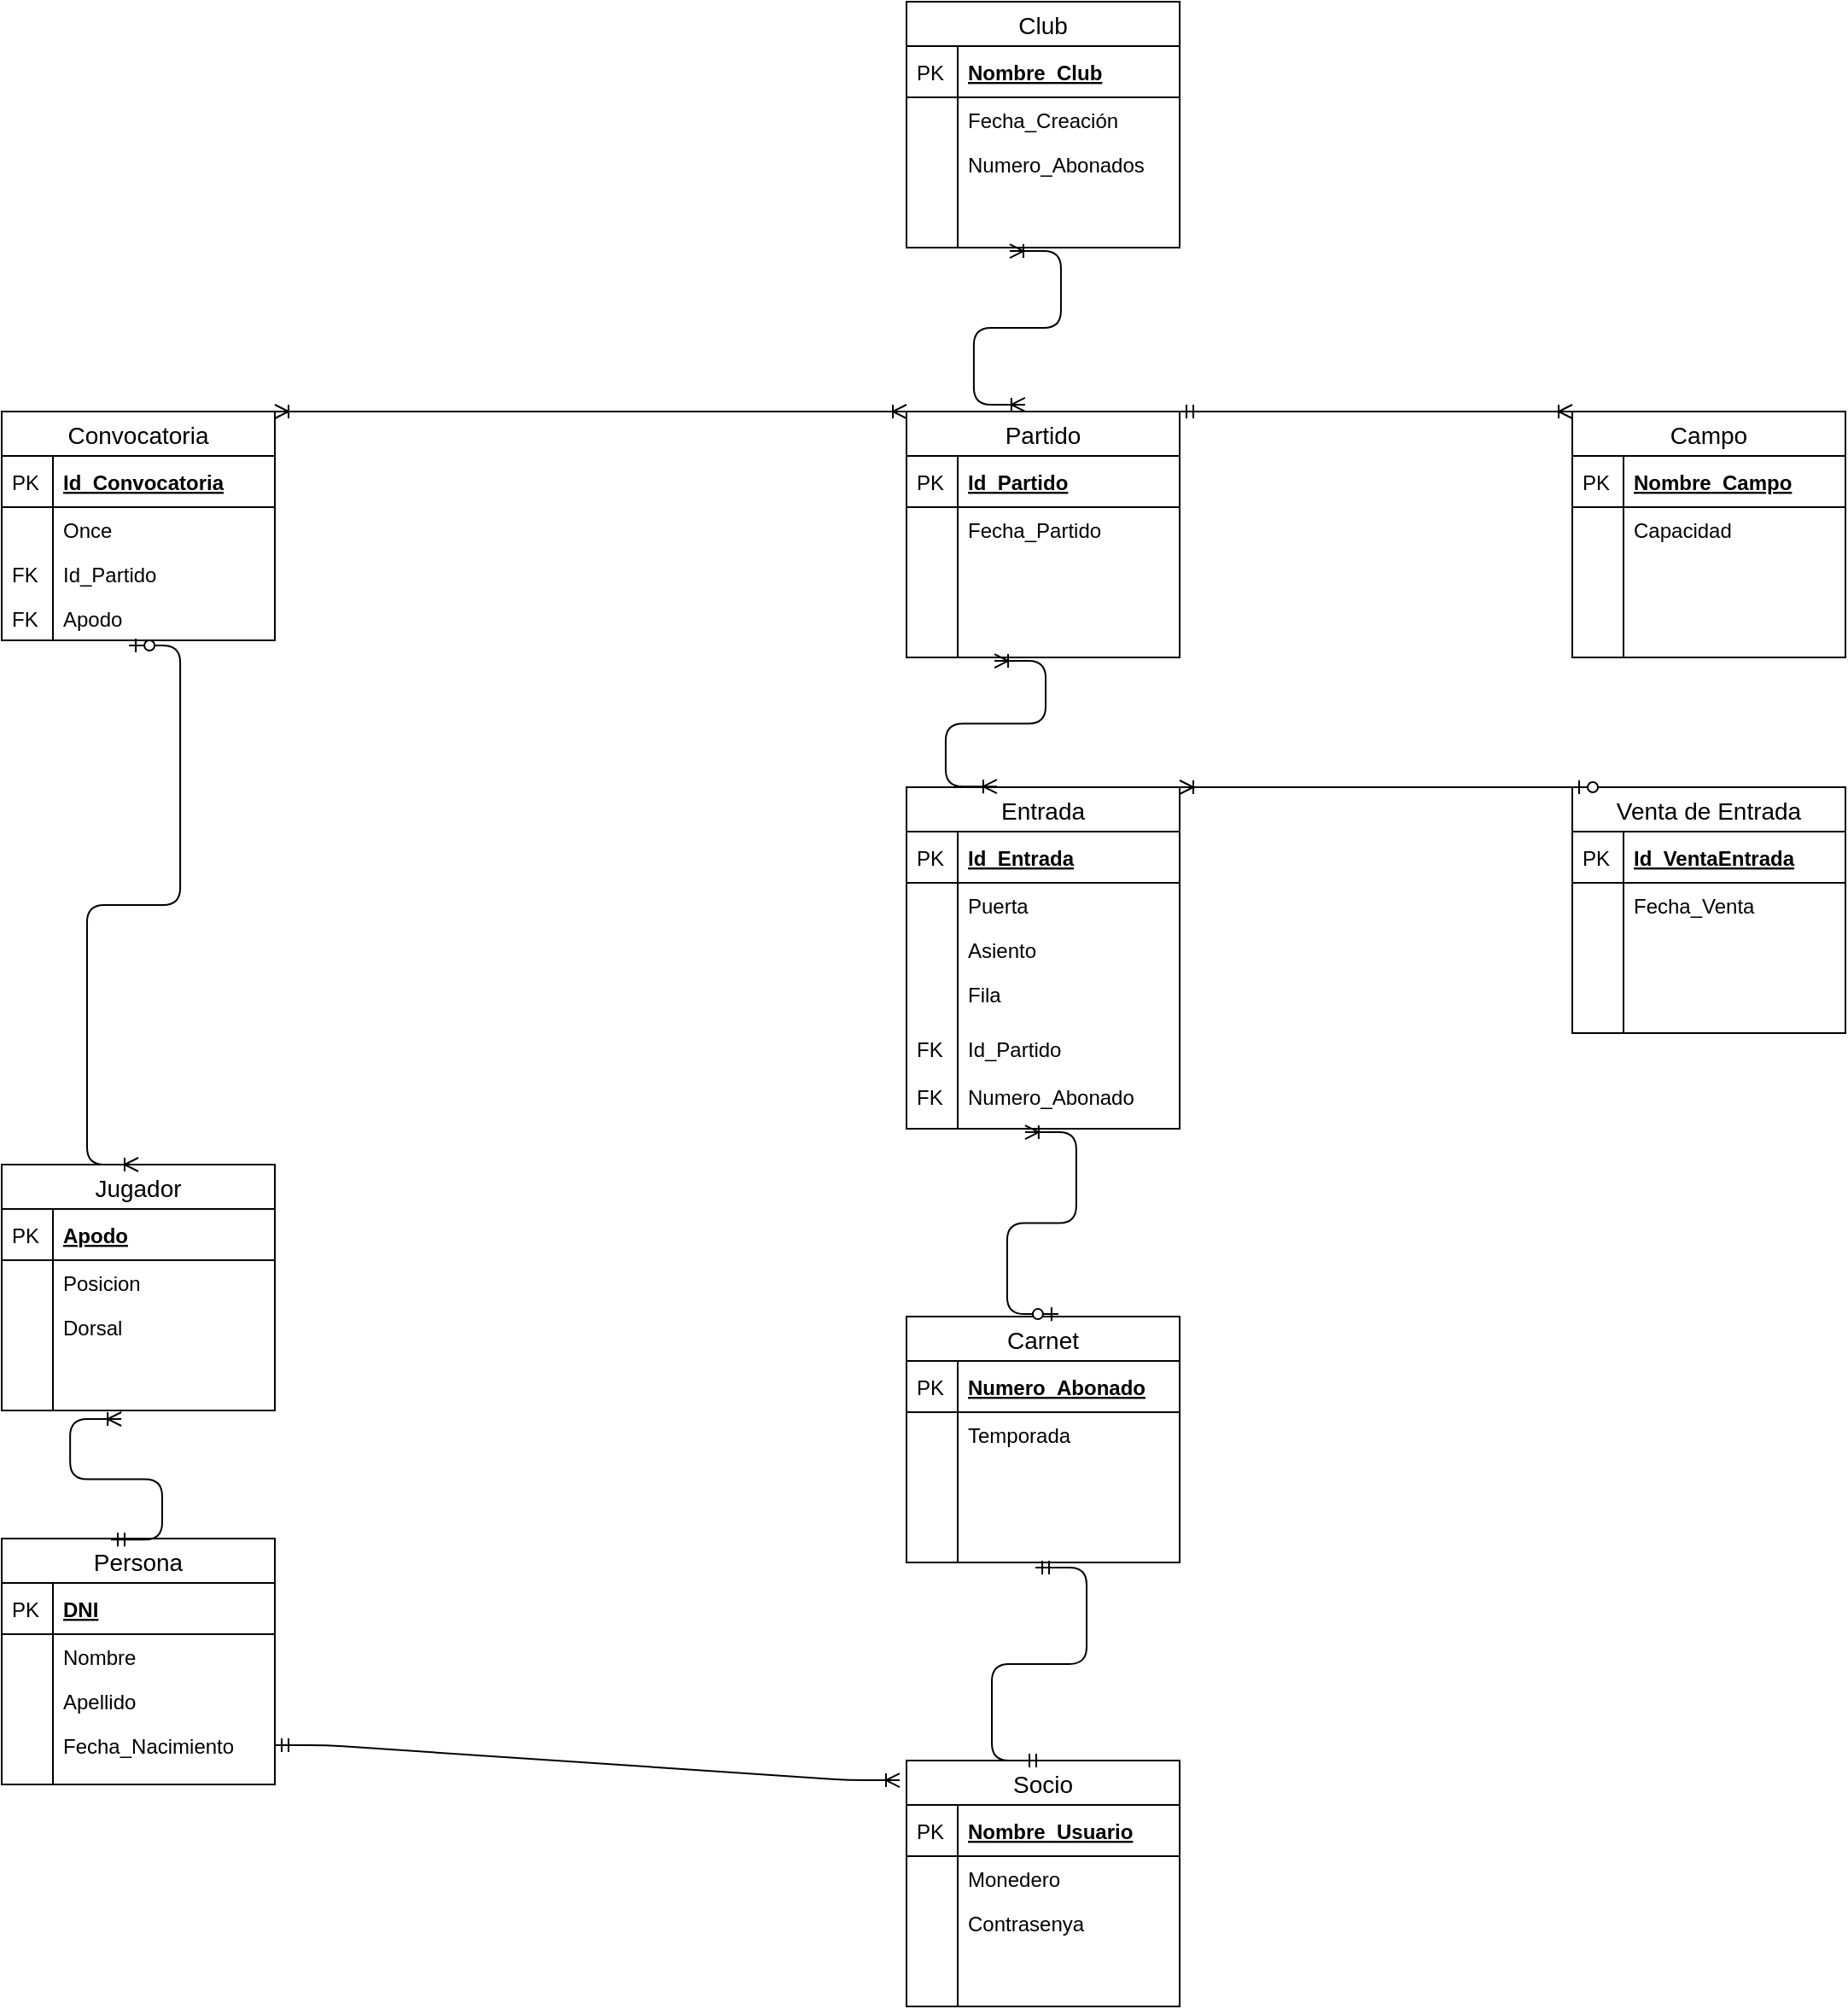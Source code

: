 <mxfile version="12.9.12" type="google"><diagram id="4siRN_fguyZwj3GtGPny" name="Page-1"><mxGraphModel dx="2379" dy="1932" grid="1" gridSize="10" guides="1" tooltips="1" connect="1" arrows="1" fold="1" page="1" pageScale="1" pageWidth="827" pageHeight="1169" math="0" shadow="0"><root><mxCell id="0"/><mxCell id="1" parent="0"/><mxCell id="SG-N68F3hNd5qJ3owUuE-67" value="Partido" style="swimlane;fontStyle=0;childLayout=stackLayout;horizontal=1;startSize=26;horizontalStack=0;resizeParent=1;resizeParentMax=0;resizeLast=0;collapsible=1;marginBottom=0;align=center;fontSize=14;" vertex="1" parent="1"><mxGeometry x="350" width="160" height="144" as="geometry"/></mxCell><mxCell id="SG-N68F3hNd5qJ3owUuE-68" value="Id_Partido" style="shape=partialRectangle;top=0;left=0;right=0;bottom=1;align=left;verticalAlign=middle;fillColor=none;spacingLeft=34;spacingRight=4;overflow=hidden;rotatable=0;points=[[0,0.5],[1,0.5]];portConstraint=eastwest;dropTarget=0;fontStyle=5;fontSize=12;" vertex="1" parent="SG-N68F3hNd5qJ3owUuE-67"><mxGeometry y="26" width="160" height="30" as="geometry"/></mxCell><mxCell id="SG-N68F3hNd5qJ3owUuE-69" value="PK" style="shape=partialRectangle;top=0;left=0;bottom=0;fillColor=none;align=left;verticalAlign=middle;spacingLeft=4;spacingRight=4;overflow=hidden;rotatable=0;points=[];portConstraint=eastwest;part=1;fontSize=12;" vertex="1" connectable="0" parent="SG-N68F3hNd5qJ3owUuE-68"><mxGeometry width="30" height="30" as="geometry"/></mxCell><mxCell id="SG-N68F3hNd5qJ3owUuE-70" value="Fecha_Partido" style="shape=partialRectangle;top=0;left=0;right=0;bottom=0;align=left;verticalAlign=top;fillColor=none;spacingLeft=34;spacingRight=4;overflow=hidden;rotatable=0;points=[[0,0.5],[1,0.5]];portConstraint=eastwest;dropTarget=0;fontSize=12;" vertex="1" parent="SG-N68F3hNd5qJ3owUuE-67"><mxGeometry y="56" width="160" height="26" as="geometry"/></mxCell><mxCell id="SG-N68F3hNd5qJ3owUuE-71" value="" style="shape=partialRectangle;top=0;left=0;bottom=0;fillColor=none;align=left;verticalAlign=top;spacingLeft=4;spacingRight=4;overflow=hidden;rotatable=0;points=[];portConstraint=eastwest;part=1;fontSize=12;" vertex="1" connectable="0" parent="SG-N68F3hNd5qJ3owUuE-70"><mxGeometry width="30" height="26" as="geometry"/></mxCell><mxCell id="SG-N68F3hNd5qJ3owUuE-72" value="" style="shape=partialRectangle;top=0;left=0;right=0;bottom=0;align=left;verticalAlign=top;fillColor=none;spacingLeft=34;spacingRight=4;overflow=hidden;rotatable=0;points=[[0,0.5],[1,0.5]];portConstraint=eastwest;dropTarget=0;fontSize=12;" vertex="1" parent="SG-N68F3hNd5qJ3owUuE-67"><mxGeometry y="82" width="160" height="26" as="geometry"/></mxCell><mxCell id="SG-N68F3hNd5qJ3owUuE-73" value="" style="shape=partialRectangle;top=0;left=0;bottom=0;fillColor=none;align=left;verticalAlign=top;spacingLeft=4;spacingRight=4;overflow=hidden;rotatable=0;points=[];portConstraint=eastwest;part=1;fontSize=12;" vertex="1" connectable="0" parent="SG-N68F3hNd5qJ3owUuE-72"><mxGeometry width="30" height="26" as="geometry"/></mxCell><mxCell id="SG-N68F3hNd5qJ3owUuE-74" value="" style="shape=partialRectangle;top=0;left=0;right=0;bottom=0;align=left;verticalAlign=top;fillColor=none;spacingLeft=34;spacingRight=4;overflow=hidden;rotatable=0;points=[[0,0.5],[1,0.5]];portConstraint=eastwest;dropTarget=0;fontSize=12;" vertex="1" parent="SG-N68F3hNd5qJ3owUuE-67"><mxGeometry y="108" width="160" height="26" as="geometry"/></mxCell><mxCell id="SG-N68F3hNd5qJ3owUuE-75" value="" style="shape=partialRectangle;top=0;left=0;bottom=0;fillColor=none;align=left;verticalAlign=top;spacingLeft=4;spacingRight=4;overflow=hidden;rotatable=0;points=[];portConstraint=eastwest;part=1;fontSize=12;" vertex="1" connectable="0" parent="SG-N68F3hNd5qJ3owUuE-74"><mxGeometry width="30" height="26" as="geometry"/></mxCell><mxCell id="SG-N68F3hNd5qJ3owUuE-76" value="" style="shape=partialRectangle;top=0;left=0;right=0;bottom=0;align=left;verticalAlign=top;fillColor=none;spacingLeft=34;spacingRight=4;overflow=hidden;rotatable=0;points=[[0,0.5],[1,0.5]];portConstraint=eastwest;dropTarget=0;fontSize=12;" vertex="1" parent="SG-N68F3hNd5qJ3owUuE-67"><mxGeometry y="134" width="160" height="10" as="geometry"/></mxCell><mxCell id="SG-N68F3hNd5qJ3owUuE-77" value="" style="shape=partialRectangle;top=0;left=0;bottom=0;fillColor=none;align=left;verticalAlign=top;spacingLeft=4;spacingRight=4;overflow=hidden;rotatable=0;points=[];portConstraint=eastwest;part=1;fontSize=12;" vertex="1" connectable="0" parent="SG-N68F3hNd5qJ3owUuE-76"><mxGeometry width="30" height="10" as="geometry"/></mxCell><mxCell id="SG-N68F3hNd5qJ3owUuE-56" value="Convocatoria" style="swimlane;fontStyle=0;childLayout=stackLayout;horizontal=1;startSize=26;horizontalStack=0;resizeParent=1;resizeParentMax=0;resizeLast=0;collapsible=1;marginBottom=0;align=center;fontSize=14;" vertex="1" parent="1"><mxGeometry x="-180" width="160" height="134" as="geometry"/></mxCell><mxCell id="SG-N68F3hNd5qJ3owUuE-57" value="Id_Convocatoria" style="shape=partialRectangle;top=0;left=0;right=0;bottom=1;align=left;verticalAlign=middle;fillColor=none;spacingLeft=34;spacingRight=4;overflow=hidden;rotatable=0;points=[[0,0.5],[1,0.5]];portConstraint=eastwest;dropTarget=0;fontStyle=5;fontSize=12;" vertex="1" parent="SG-N68F3hNd5qJ3owUuE-56"><mxGeometry y="26" width="160" height="30" as="geometry"/></mxCell><mxCell id="SG-N68F3hNd5qJ3owUuE-58" value="PK" style="shape=partialRectangle;top=0;left=0;bottom=0;fillColor=none;align=left;verticalAlign=middle;spacingLeft=4;spacingRight=4;overflow=hidden;rotatable=0;points=[];portConstraint=eastwest;part=1;fontSize=12;" vertex="1" connectable="0" parent="SG-N68F3hNd5qJ3owUuE-57"><mxGeometry width="30" height="30" as="geometry"/></mxCell><mxCell id="SG-N68F3hNd5qJ3owUuE-59" value="Once" style="shape=partialRectangle;top=0;left=0;right=0;bottom=0;align=left;verticalAlign=top;fillColor=none;spacingLeft=34;spacingRight=4;overflow=hidden;rotatable=0;points=[[0,0.5],[1,0.5]];portConstraint=eastwest;dropTarget=0;fontSize=12;" vertex="1" parent="SG-N68F3hNd5qJ3owUuE-56"><mxGeometry y="56" width="160" height="26" as="geometry"/></mxCell><mxCell id="SG-N68F3hNd5qJ3owUuE-60" value="" style="shape=partialRectangle;top=0;left=0;bottom=0;fillColor=none;align=left;verticalAlign=top;spacingLeft=4;spacingRight=4;overflow=hidden;rotatable=0;points=[];portConstraint=eastwest;part=1;fontSize=12;" vertex="1" connectable="0" parent="SG-N68F3hNd5qJ3owUuE-59"><mxGeometry width="30" height="26" as="geometry"/></mxCell><mxCell id="SG-N68F3hNd5qJ3owUuE-61" value="Id_Partido" style="shape=partialRectangle;top=0;left=0;right=0;bottom=0;align=left;verticalAlign=top;fillColor=none;spacingLeft=34;spacingRight=4;overflow=hidden;rotatable=0;points=[[0,0.5],[1,0.5]];portConstraint=eastwest;dropTarget=0;fontSize=12;" vertex="1" parent="SG-N68F3hNd5qJ3owUuE-56"><mxGeometry y="82" width="160" height="26" as="geometry"/></mxCell><mxCell id="SG-N68F3hNd5qJ3owUuE-62" value="FK" style="shape=partialRectangle;top=0;left=0;bottom=0;fillColor=none;align=left;verticalAlign=top;spacingLeft=4;spacingRight=4;overflow=hidden;rotatable=0;points=[];portConstraint=eastwest;part=1;fontSize=12;" vertex="1" connectable="0" parent="SG-N68F3hNd5qJ3owUuE-61"><mxGeometry width="30" height="26" as="geometry"/></mxCell><mxCell id="SG-N68F3hNd5qJ3owUuE-63" value="Apodo" style="shape=partialRectangle;top=0;left=0;right=0;bottom=0;align=left;verticalAlign=top;fillColor=none;spacingLeft=34;spacingRight=4;overflow=hidden;rotatable=0;points=[[0,0.5],[1,0.5]];portConstraint=eastwest;dropTarget=0;fontSize=12;" vertex="1" parent="SG-N68F3hNd5qJ3owUuE-56"><mxGeometry y="108" width="160" height="24" as="geometry"/></mxCell><mxCell id="SG-N68F3hNd5qJ3owUuE-64" value="FK" style="shape=partialRectangle;top=0;left=0;bottom=0;fillColor=none;align=left;verticalAlign=top;spacingLeft=4;spacingRight=4;overflow=hidden;rotatable=0;points=[];portConstraint=eastwest;part=1;fontSize=12;" vertex="1" connectable="0" parent="SG-N68F3hNd5qJ3owUuE-63"><mxGeometry width="30" height="24" as="geometry"/></mxCell><mxCell id="SG-N68F3hNd5qJ3owUuE-65" value="" style="shape=partialRectangle;top=0;left=0;right=0;bottom=0;align=left;verticalAlign=top;fillColor=none;spacingLeft=34;spacingRight=4;overflow=hidden;rotatable=0;points=[[0,0.5],[1,0.5]];portConstraint=eastwest;dropTarget=0;fontSize=12;" vertex="1" parent="SG-N68F3hNd5qJ3owUuE-56"><mxGeometry y="132" width="160" height="2" as="geometry"/></mxCell><mxCell id="SG-N68F3hNd5qJ3owUuE-66" value="" style="shape=partialRectangle;top=0;left=0;bottom=0;fillColor=none;align=left;verticalAlign=top;spacingLeft=4;spacingRight=4;overflow=hidden;rotatable=0;points=[];portConstraint=eastwest;part=1;fontSize=12;" vertex="1" connectable="0" parent="SG-N68F3hNd5qJ3owUuE-65"><mxGeometry width="30" height="2" as="geometry"/></mxCell><mxCell id="SG-N68F3hNd5qJ3owUuE-45" value="Jugador" style="swimlane;fontStyle=0;childLayout=stackLayout;horizontal=1;startSize=26;horizontalStack=0;resizeParent=1;resizeParentMax=0;resizeLast=0;collapsible=1;marginBottom=0;align=center;fontSize=14;" vertex="1" parent="1"><mxGeometry x="-180" y="441" width="160" height="144" as="geometry"/></mxCell><mxCell id="SG-N68F3hNd5qJ3owUuE-46" value="Apodo" style="shape=partialRectangle;top=0;left=0;right=0;bottom=1;align=left;verticalAlign=middle;fillColor=none;spacingLeft=34;spacingRight=4;overflow=hidden;rotatable=0;points=[[0,0.5],[1,0.5]];portConstraint=eastwest;dropTarget=0;fontStyle=5;fontSize=12;" vertex="1" parent="SG-N68F3hNd5qJ3owUuE-45"><mxGeometry y="26" width="160" height="30" as="geometry"/></mxCell><mxCell id="SG-N68F3hNd5qJ3owUuE-47" value="PK" style="shape=partialRectangle;top=0;left=0;bottom=0;fillColor=none;align=left;verticalAlign=middle;spacingLeft=4;spacingRight=4;overflow=hidden;rotatable=0;points=[];portConstraint=eastwest;part=1;fontSize=12;" vertex="1" connectable="0" parent="SG-N68F3hNd5qJ3owUuE-46"><mxGeometry width="30" height="30" as="geometry"/></mxCell><mxCell id="SG-N68F3hNd5qJ3owUuE-48" value="Posicion" style="shape=partialRectangle;top=0;left=0;right=0;bottom=0;align=left;verticalAlign=top;fillColor=none;spacingLeft=34;spacingRight=4;overflow=hidden;rotatable=0;points=[[0,0.5],[1,0.5]];portConstraint=eastwest;dropTarget=0;fontSize=12;" vertex="1" parent="SG-N68F3hNd5qJ3owUuE-45"><mxGeometry y="56" width="160" height="26" as="geometry"/></mxCell><mxCell id="SG-N68F3hNd5qJ3owUuE-49" value="" style="shape=partialRectangle;top=0;left=0;bottom=0;fillColor=none;align=left;verticalAlign=top;spacingLeft=4;spacingRight=4;overflow=hidden;rotatable=0;points=[];portConstraint=eastwest;part=1;fontSize=12;" vertex="1" connectable="0" parent="SG-N68F3hNd5qJ3owUuE-48"><mxGeometry width="30" height="26" as="geometry"/></mxCell><mxCell id="SG-N68F3hNd5qJ3owUuE-50" value="Dorsal" style="shape=partialRectangle;top=0;left=0;right=0;bottom=0;align=left;verticalAlign=top;fillColor=none;spacingLeft=34;spacingRight=4;overflow=hidden;rotatable=0;points=[[0,0.5],[1,0.5]];portConstraint=eastwest;dropTarget=0;fontSize=12;" vertex="1" parent="SG-N68F3hNd5qJ3owUuE-45"><mxGeometry y="82" width="160" height="26" as="geometry"/></mxCell><mxCell id="SG-N68F3hNd5qJ3owUuE-51" value="" style="shape=partialRectangle;top=0;left=0;bottom=0;fillColor=none;align=left;verticalAlign=top;spacingLeft=4;spacingRight=4;overflow=hidden;rotatable=0;points=[];portConstraint=eastwest;part=1;fontSize=12;" vertex="1" connectable="0" parent="SG-N68F3hNd5qJ3owUuE-50"><mxGeometry width="30" height="26" as="geometry"/></mxCell><mxCell id="SG-N68F3hNd5qJ3owUuE-52" value="" style="shape=partialRectangle;top=0;left=0;right=0;bottom=0;align=left;verticalAlign=top;fillColor=none;spacingLeft=34;spacingRight=4;overflow=hidden;rotatable=0;points=[[0,0.5],[1,0.5]];portConstraint=eastwest;dropTarget=0;fontSize=12;" vertex="1" parent="SG-N68F3hNd5qJ3owUuE-45"><mxGeometry y="108" width="160" height="26" as="geometry"/></mxCell><mxCell id="SG-N68F3hNd5qJ3owUuE-53" value="" style="shape=partialRectangle;top=0;left=0;bottom=0;fillColor=none;align=left;verticalAlign=top;spacingLeft=4;spacingRight=4;overflow=hidden;rotatable=0;points=[];portConstraint=eastwest;part=1;fontSize=12;" vertex="1" connectable="0" parent="SG-N68F3hNd5qJ3owUuE-52"><mxGeometry width="30" height="26" as="geometry"/></mxCell><mxCell id="SG-N68F3hNd5qJ3owUuE-54" value="" style="shape=partialRectangle;top=0;left=0;right=0;bottom=0;align=left;verticalAlign=top;fillColor=none;spacingLeft=34;spacingRight=4;overflow=hidden;rotatable=0;points=[[0,0.5],[1,0.5]];portConstraint=eastwest;dropTarget=0;fontSize=12;" vertex="1" parent="SG-N68F3hNd5qJ3owUuE-45"><mxGeometry y="134" width="160" height="10" as="geometry"/></mxCell><mxCell id="SG-N68F3hNd5qJ3owUuE-55" value="" style="shape=partialRectangle;top=0;left=0;bottom=0;fillColor=none;align=left;verticalAlign=top;spacingLeft=4;spacingRight=4;overflow=hidden;rotatable=0;points=[];portConstraint=eastwest;part=1;fontSize=12;" vertex="1" connectable="0" parent="SG-N68F3hNd5qJ3owUuE-54"><mxGeometry width="30" height="10" as="geometry"/></mxCell><mxCell id="SG-N68F3hNd5qJ3owUuE-1" value="Entrada" style="swimlane;fontStyle=0;childLayout=stackLayout;horizontal=1;startSize=26;horizontalStack=0;resizeParent=1;resizeParentMax=0;resizeLast=0;collapsible=1;marginBottom=0;align=center;fontSize=14;" vertex="1" parent="1"><mxGeometry x="350" y="220" width="160" height="200" as="geometry"/></mxCell><mxCell id="SG-N68F3hNd5qJ3owUuE-2" value="Id_Entrada" style="shape=partialRectangle;top=0;left=0;right=0;bottom=1;align=left;verticalAlign=middle;fillColor=none;spacingLeft=34;spacingRight=4;overflow=hidden;rotatable=0;points=[[0,0.5],[1,0.5]];portConstraint=eastwest;dropTarget=0;fontStyle=5;fontSize=12;" vertex="1" parent="SG-N68F3hNd5qJ3owUuE-1"><mxGeometry y="26" width="160" height="30" as="geometry"/></mxCell><mxCell id="SG-N68F3hNd5qJ3owUuE-3" value="PK" style="shape=partialRectangle;top=0;left=0;bottom=0;fillColor=none;align=left;verticalAlign=middle;spacingLeft=4;spacingRight=4;overflow=hidden;rotatable=0;points=[];portConstraint=eastwest;part=1;fontSize=12;" vertex="1" connectable="0" parent="SG-N68F3hNd5qJ3owUuE-2"><mxGeometry width="30" height="30" as="geometry"/></mxCell><mxCell id="SG-N68F3hNd5qJ3owUuE-4" value="Puerta" style="shape=partialRectangle;top=0;left=0;right=0;bottom=0;align=left;verticalAlign=top;fillColor=none;spacingLeft=34;spacingRight=4;overflow=hidden;rotatable=0;points=[[0,0.5],[1,0.5]];portConstraint=eastwest;dropTarget=0;fontSize=12;" vertex="1" parent="SG-N68F3hNd5qJ3owUuE-1"><mxGeometry y="56" width="160" height="26" as="geometry"/></mxCell><mxCell id="SG-N68F3hNd5qJ3owUuE-5" value="" style="shape=partialRectangle;top=0;left=0;bottom=0;fillColor=none;align=left;verticalAlign=top;spacingLeft=4;spacingRight=4;overflow=hidden;rotatable=0;points=[];portConstraint=eastwest;part=1;fontSize=12;" vertex="1" connectable="0" parent="SG-N68F3hNd5qJ3owUuE-4"><mxGeometry width="30" height="26" as="geometry"/></mxCell><mxCell id="SG-N68F3hNd5qJ3owUuE-6" value="Asiento" style="shape=partialRectangle;top=0;left=0;right=0;bottom=0;align=left;verticalAlign=top;fillColor=none;spacingLeft=34;spacingRight=4;overflow=hidden;rotatable=0;points=[[0,0.5],[1,0.5]];portConstraint=eastwest;dropTarget=0;fontSize=12;" vertex="1" parent="SG-N68F3hNd5qJ3owUuE-1"><mxGeometry y="82" width="160" height="26" as="geometry"/></mxCell><mxCell id="SG-N68F3hNd5qJ3owUuE-7" value="" style="shape=partialRectangle;top=0;left=0;bottom=0;fillColor=none;align=left;verticalAlign=top;spacingLeft=4;spacingRight=4;overflow=hidden;rotatable=0;points=[];portConstraint=eastwest;part=1;fontSize=12;" vertex="1" connectable="0" parent="SG-N68F3hNd5qJ3owUuE-6"><mxGeometry width="30" height="26" as="geometry"/></mxCell><mxCell id="SG-N68F3hNd5qJ3owUuE-8" value="Fila" style="shape=partialRectangle;top=0;left=0;right=0;bottom=0;align=left;verticalAlign=top;fillColor=none;spacingLeft=34;spacingRight=4;overflow=hidden;rotatable=0;points=[[0,0.5],[1,0.5]];portConstraint=eastwest;dropTarget=0;fontSize=12;" vertex="1" parent="SG-N68F3hNd5qJ3owUuE-1"><mxGeometry y="108" width="160" height="32" as="geometry"/></mxCell><mxCell id="SG-N68F3hNd5qJ3owUuE-9" value="" style="shape=partialRectangle;top=0;left=0;bottom=0;fillColor=none;align=left;verticalAlign=top;spacingLeft=4;spacingRight=4;overflow=hidden;rotatable=0;points=[];portConstraint=eastwest;part=1;fontSize=12;" vertex="1" connectable="0" parent="SG-N68F3hNd5qJ3owUuE-8"><mxGeometry width="30" height="32" as="geometry"/></mxCell><mxCell id="SG-N68F3hNd5qJ3owUuE-10" value="Id_Partido&#10;&#10;Numero_Abonado" style="shape=partialRectangle;top=0;left=0;right=0;bottom=0;align=left;verticalAlign=top;fillColor=none;spacingLeft=34;spacingRight=4;overflow=hidden;rotatable=0;points=[[0,0.5],[1,0.5]];portConstraint=eastwest;dropTarget=0;fontSize=12;" vertex="1" parent="SG-N68F3hNd5qJ3owUuE-1"><mxGeometry y="140" width="160" height="60" as="geometry"/></mxCell><mxCell id="SG-N68F3hNd5qJ3owUuE-11" value="FK&#10;&#10;FK" style="shape=partialRectangle;top=0;left=0;bottom=0;fillColor=none;align=left;verticalAlign=top;spacingLeft=4;spacingRight=4;overflow=hidden;rotatable=0;points=[];portConstraint=eastwest;part=1;fontSize=12;" vertex="1" connectable="0" parent="SG-N68F3hNd5qJ3owUuE-10"><mxGeometry width="30" height="60" as="geometry"/></mxCell><mxCell id="SG-N68F3hNd5qJ3owUuE-100" value="Club" style="swimlane;fontStyle=0;childLayout=stackLayout;horizontal=1;startSize=26;horizontalStack=0;resizeParent=1;resizeParentMax=0;resizeLast=0;collapsible=1;marginBottom=0;align=center;fontSize=14;" vertex="1" parent="1"><mxGeometry x="350" y="-240" width="160" height="144" as="geometry"/></mxCell><mxCell id="SG-N68F3hNd5qJ3owUuE-101" value="Nombre_Club" style="shape=partialRectangle;top=0;left=0;right=0;bottom=1;align=left;verticalAlign=middle;fillColor=none;spacingLeft=34;spacingRight=4;overflow=hidden;rotatable=0;points=[[0,0.5],[1,0.5]];portConstraint=eastwest;dropTarget=0;fontStyle=5;fontSize=12;" vertex="1" parent="SG-N68F3hNd5qJ3owUuE-100"><mxGeometry y="26" width="160" height="30" as="geometry"/></mxCell><mxCell id="SG-N68F3hNd5qJ3owUuE-102" value="PK" style="shape=partialRectangle;top=0;left=0;bottom=0;fillColor=none;align=left;verticalAlign=middle;spacingLeft=4;spacingRight=4;overflow=hidden;rotatable=0;points=[];portConstraint=eastwest;part=1;fontSize=12;" vertex="1" connectable="0" parent="SG-N68F3hNd5qJ3owUuE-101"><mxGeometry width="30" height="30" as="geometry"/></mxCell><mxCell id="SG-N68F3hNd5qJ3owUuE-103" value="Fecha_Creación" style="shape=partialRectangle;top=0;left=0;right=0;bottom=0;align=left;verticalAlign=top;fillColor=none;spacingLeft=34;spacingRight=4;overflow=hidden;rotatable=0;points=[[0,0.5],[1,0.5]];portConstraint=eastwest;dropTarget=0;fontSize=12;" vertex="1" parent="SG-N68F3hNd5qJ3owUuE-100"><mxGeometry y="56" width="160" height="26" as="geometry"/></mxCell><mxCell id="SG-N68F3hNd5qJ3owUuE-104" value="" style="shape=partialRectangle;top=0;left=0;bottom=0;fillColor=none;align=left;verticalAlign=top;spacingLeft=4;spacingRight=4;overflow=hidden;rotatable=0;points=[];portConstraint=eastwest;part=1;fontSize=12;" vertex="1" connectable="0" parent="SG-N68F3hNd5qJ3owUuE-103"><mxGeometry width="30" height="26" as="geometry"/></mxCell><mxCell id="SG-N68F3hNd5qJ3owUuE-105" value="Numero_Abonados" style="shape=partialRectangle;top=0;left=0;right=0;bottom=0;align=left;verticalAlign=top;fillColor=none;spacingLeft=34;spacingRight=4;overflow=hidden;rotatable=0;points=[[0,0.5],[1,0.5]];portConstraint=eastwest;dropTarget=0;fontSize=12;" vertex="1" parent="SG-N68F3hNd5qJ3owUuE-100"><mxGeometry y="82" width="160" height="26" as="geometry"/></mxCell><mxCell id="SG-N68F3hNd5qJ3owUuE-106" value="" style="shape=partialRectangle;top=0;left=0;bottom=0;fillColor=none;align=left;verticalAlign=top;spacingLeft=4;spacingRight=4;overflow=hidden;rotatable=0;points=[];portConstraint=eastwest;part=1;fontSize=12;" vertex="1" connectable="0" parent="SG-N68F3hNd5qJ3owUuE-105"><mxGeometry width="30" height="26" as="geometry"/></mxCell><mxCell id="SG-N68F3hNd5qJ3owUuE-107" value="" style="shape=partialRectangle;top=0;left=0;right=0;bottom=0;align=left;verticalAlign=top;fillColor=none;spacingLeft=34;spacingRight=4;overflow=hidden;rotatable=0;points=[[0,0.5],[1,0.5]];portConstraint=eastwest;dropTarget=0;fontSize=12;" vertex="1" parent="SG-N68F3hNd5qJ3owUuE-100"><mxGeometry y="108" width="160" height="26" as="geometry"/></mxCell><mxCell id="SG-N68F3hNd5qJ3owUuE-108" value="" style="shape=partialRectangle;top=0;left=0;bottom=0;fillColor=none;align=left;verticalAlign=top;spacingLeft=4;spacingRight=4;overflow=hidden;rotatable=0;points=[];portConstraint=eastwest;part=1;fontSize=12;" vertex="1" connectable="0" parent="SG-N68F3hNd5qJ3owUuE-107"><mxGeometry width="30" height="26" as="geometry"/></mxCell><mxCell id="SG-N68F3hNd5qJ3owUuE-109" value="" style="shape=partialRectangle;top=0;left=0;right=0;bottom=0;align=left;verticalAlign=top;fillColor=none;spacingLeft=34;spacingRight=4;overflow=hidden;rotatable=0;points=[[0,0.5],[1,0.5]];portConstraint=eastwest;dropTarget=0;fontSize=12;" vertex="1" parent="SG-N68F3hNd5qJ3owUuE-100"><mxGeometry y="134" width="160" height="10" as="geometry"/></mxCell><mxCell id="SG-N68F3hNd5qJ3owUuE-110" value="" style="shape=partialRectangle;top=0;left=0;bottom=0;fillColor=none;align=left;verticalAlign=top;spacingLeft=4;spacingRight=4;overflow=hidden;rotatable=0;points=[];portConstraint=eastwest;part=1;fontSize=12;" vertex="1" connectable="0" parent="SG-N68F3hNd5qJ3owUuE-109"><mxGeometry width="30" height="10" as="geometry"/></mxCell><mxCell id="SG-N68F3hNd5qJ3owUuE-34" value="Persona" style="swimlane;fontStyle=0;childLayout=stackLayout;horizontal=1;startSize=26;horizontalStack=0;resizeParent=1;resizeParentMax=0;resizeLast=0;collapsible=1;marginBottom=0;align=center;fontSize=14;" vertex="1" parent="1"><mxGeometry x="-180" y="660" width="160" height="144" as="geometry"/></mxCell><mxCell id="SG-N68F3hNd5qJ3owUuE-35" value="DNI" style="shape=partialRectangle;top=0;left=0;right=0;bottom=1;align=left;verticalAlign=middle;fillColor=none;spacingLeft=34;spacingRight=4;overflow=hidden;rotatable=0;points=[[0,0.5],[1,0.5]];portConstraint=eastwest;dropTarget=0;fontStyle=5;fontSize=12;" vertex="1" parent="SG-N68F3hNd5qJ3owUuE-34"><mxGeometry y="26" width="160" height="30" as="geometry"/></mxCell><mxCell id="SG-N68F3hNd5qJ3owUuE-36" value="PK" style="shape=partialRectangle;top=0;left=0;bottom=0;fillColor=none;align=left;verticalAlign=middle;spacingLeft=4;spacingRight=4;overflow=hidden;rotatable=0;points=[];portConstraint=eastwest;part=1;fontSize=12;" vertex="1" connectable="0" parent="SG-N68F3hNd5qJ3owUuE-35"><mxGeometry width="30" height="30" as="geometry"/></mxCell><mxCell id="SG-N68F3hNd5qJ3owUuE-37" value="Nombre" style="shape=partialRectangle;top=0;left=0;right=0;bottom=0;align=left;verticalAlign=top;fillColor=none;spacingLeft=34;spacingRight=4;overflow=hidden;rotatable=0;points=[[0,0.5],[1,0.5]];portConstraint=eastwest;dropTarget=0;fontSize=12;" vertex="1" parent="SG-N68F3hNd5qJ3owUuE-34"><mxGeometry y="56" width="160" height="26" as="geometry"/></mxCell><mxCell id="SG-N68F3hNd5qJ3owUuE-38" value="" style="shape=partialRectangle;top=0;left=0;bottom=0;fillColor=none;align=left;verticalAlign=top;spacingLeft=4;spacingRight=4;overflow=hidden;rotatable=0;points=[];portConstraint=eastwest;part=1;fontSize=12;" vertex="1" connectable="0" parent="SG-N68F3hNd5qJ3owUuE-37"><mxGeometry width="30" height="26" as="geometry"/></mxCell><mxCell id="SG-N68F3hNd5qJ3owUuE-39" value="Apellido" style="shape=partialRectangle;top=0;left=0;right=0;bottom=0;align=left;verticalAlign=top;fillColor=none;spacingLeft=34;spacingRight=4;overflow=hidden;rotatable=0;points=[[0,0.5],[1,0.5]];portConstraint=eastwest;dropTarget=0;fontSize=12;" vertex="1" parent="SG-N68F3hNd5qJ3owUuE-34"><mxGeometry y="82" width="160" height="26" as="geometry"/></mxCell><mxCell id="SG-N68F3hNd5qJ3owUuE-40" value="" style="shape=partialRectangle;top=0;left=0;bottom=0;fillColor=none;align=left;verticalAlign=top;spacingLeft=4;spacingRight=4;overflow=hidden;rotatable=0;points=[];portConstraint=eastwest;part=1;fontSize=12;" vertex="1" connectable="0" parent="SG-N68F3hNd5qJ3owUuE-39"><mxGeometry width="30" height="26" as="geometry"/></mxCell><mxCell id="SG-N68F3hNd5qJ3owUuE-41" value="Fecha_Nacimiento" style="shape=partialRectangle;top=0;left=0;right=0;bottom=0;align=left;verticalAlign=top;fillColor=none;spacingLeft=34;spacingRight=4;overflow=hidden;rotatable=0;points=[[0,0.5],[1,0.5]];portConstraint=eastwest;dropTarget=0;fontSize=12;" vertex="1" parent="SG-N68F3hNd5qJ3owUuE-34"><mxGeometry y="108" width="160" height="26" as="geometry"/></mxCell><mxCell id="SG-N68F3hNd5qJ3owUuE-42" value="" style="shape=partialRectangle;top=0;left=0;bottom=0;fillColor=none;align=left;verticalAlign=top;spacingLeft=4;spacingRight=4;overflow=hidden;rotatable=0;points=[];portConstraint=eastwest;part=1;fontSize=12;" vertex="1" connectable="0" parent="SG-N68F3hNd5qJ3owUuE-41"><mxGeometry width="30" height="26" as="geometry"/></mxCell><mxCell id="SG-N68F3hNd5qJ3owUuE-43" value="" style="shape=partialRectangle;top=0;left=0;right=0;bottom=0;align=left;verticalAlign=top;fillColor=none;spacingLeft=34;spacingRight=4;overflow=hidden;rotatable=0;points=[[0,0.5],[1,0.5]];portConstraint=eastwest;dropTarget=0;fontSize=12;" vertex="1" parent="SG-N68F3hNd5qJ3owUuE-34"><mxGeometry y="134" width="160" height="10" as="geometry"/></mxCell><mxCell id="SG-N68F3hNd5qJ3owUuE-44" value="" style="shape=partialRectangle;top=0;left=0;bottom=0;fillColor=none;align=left;verticalAlign=top;spacingLeft=4;spacingRight=4;overflow=hidden;rotatable=0;points=[];portConstraint=eastwest;part=1;fontSize=12;" vertex="1" connectable="0" parent="SG-N68F3hNd5qJ3owUuE-43"><mxGeometry width="30" height="10" as="geometry"/></mxCell><mxCell id="SG-N68F3hNd5qJ3owUuE-78" value="Campo" style="swimlane;fontStyle=0;childLayout=stackLayout;horizontal=1;startSize=26;horizontalStack=0;resizeParent=1;resizeParentMax=0;resizeLast=0;collapsible=1;marginBottom=0;align=center;fontSize=14;" vertex="1" parent="1"><mxGeometry x="740" width="160" height="144" as="geometry"/></mxCell><mxCell id="SG-N68F3hNd5qJ3owUuE-79" value="Nombre_Campo" style="shape=partialRectangle;top=0;left=0;right=0;bottom=1;align=left;verticalAlign=middle;fillColor=none;spacingLeft=34;spacingRight=4;overflow=hidden;rotatable=0;points=[[0,0.5],[1,0.5]];portConstraint=eastwest;dropTarget=0;fontStyle=5;fontSize=12;" vertex="1" parent="SG-N68F3hNd5qJ3owUuE-78"><mxGeometry y="26" width="160" height="30" as="geometry"/></mxCell><mxCell id="SG-N68F3hNd5qJ3owUuE-80" value="PK" style="shape=partialRectangle;top=0;left=0;bottom=0;fillColor=none;align=left;verticalAlign=middle;spacingLeft=4;spacingRight=4;overflow=hidden;rotatable=0;points=[];portConstraint=eastwest;part=1;fontSize=12;" vertex="1" connectable="0" parent="SG-N68F3hNd5qJ3owUuE-79"><mxGeometry width="30" height="30" as="geometry"/></mxCell><mxCell id="SG-N68F3hNd5qJ3owUuE-81" value="Capacidad" style="shape=partialRectangle;top=0;left=0;right=0;bottom=0;align=left;verticalAlign=top;fillColor=none;spacingLeft=34;spacingRight=4;overflow=hidden;rotatable=0;points=[[0,0.5],[1,0.5]];portConstraint=eastwest;dropTarget=0;fontSize=12;" vertex="1" parent="SG-N68F3hNd5qJ3owUuE-78"><mxGeometry y="56" width="160" height="26" as="geometry"/></mxCell><mxCell id="SG-N68F3hNd5qJ3owUuE-82" value="" style="shape=partialRectangle;top=0;left=0;bottom=0;fillColor=none;align=left;verticalAlign=top;spacingLeft=4;spacingRight=4;overflow=hidden;rotatable=0;points=[];portConstraint=eastwest;part=1;fontSize=12;" vertex="1" connectable="0" parent="SG-N68F3hNd5qJ3owUuE-81"><mxGeometry width="30" height="26" as="geometry"/></mxCell><mxCell id="SG-N68F3hNd5qJ3owUuE-83" value="" style="shape=partialRectangle;top=0;left=0;right=0;bottom=0;align=left;verticalAlign=top;fillColor=none;spacingLeft=34;spacingRight=4;overflow=hidden;rotatable=0;points=[[0,0.5],[1,0.5]];portConstraint=eastwest;dropTarget=0;fontSize=12;" vertex="1" parent="SG-N68F3hNd5qJ3owUuE-78"><mxGeometry y="82" width="160" height="26" as="geometry"/></mxCell><mxCell id="SG-N68F3hNd5qJ3owUuE-84" value="" style="shape=partialRectangle;top=0;left=0;bottom=0;fillColor=none;align=left;verticalAlign=top;spacingLeft=4;spacingRight=4;overflow=hidden;rotatable=0;points=[];portConstraint=eastwest;part=1;fontSize=12;" vertex="1" connectable="0" parent="SG-N68F3hNd5qJ3owUuE-83"><mxGeometry width="30" height="26" as="geometry"/></mxCell><mxCell id="SG-N68F3hNd5qJ3owUuE-85" value="" style="shape=partialRectangle;top=0;left=0;right=0;bottom=0;align=left;verticalAlign=top;fillColor=none;spacingLeft=34;spacingRight=4;overflow=hidden;rotatable=0;points=[[0,0.5],[1,0.5]];portConstraint=eastwest;dropTarget=0;fontSize=12;" vertex="1" parent="SG-N68F3hNd5qJ3owUuE-78"><mxGeometry y="108" width="160" height="26" as="geometry"/></mxCell><mxCell id="SG-N68F3hNd5qJ3owUuE-86" value="" style="shape=partialRectangle;top=0;left=0;bottom=0;fillColor=none;align=left;verticalAlign=top;spacingLeft=4;spacingRight=4;overflow=hidden;rotatable=0;points=[];portConstraint=eastwest;part=1;fontSize=12;" vertex="1" connectable="0" parent="SG-N68F3hNd5qJ3owUuE-85"><mxGeometry width="30" height="26" as="geometry"/></mxCell><mxCell id="SG-N68F3hNd5qJ3owUuE-87" value="" style="shape=partialRectangle;top=0;left=0;right=0;bottom=0;align=left;verticalAlign=top;fillColor=none;spacingLeft=34;spacingRight=4;overflow=hidden;rotatable=0;points=[[0,0.5],[1,0.5]];portConstraint=eastwest;dropTarget=0;fontSize=12;" vertex="1" parent="SG-N68F3hNd5qJ3owUuE-78"><mxGeometry y="134" width="160" height="10" as="geometry"/></mxCell><mxCell id="SG-N68F3hNd5qJ3owUuE-88" value="" style="shape=partialRectangle;top=0;left=0;bottom=0;fillColor=none;align=left;verticalAlign=top;spacingLeft=4;spacingRight=4;overflow=hidden;rotatable=0;points=[];portConstraint=eastwest;part=1;fontSize=12;" vertex="1" connectable="0" parent="SG-N68F3hNd5qJ3owUuE-87"><mxGeometry width="30" height="10" as="geometry"/></mxCell><mxCell id="SG-N68F3hNd5qJ3owUuE-12" value="Venta de Entrada" style="swimlane;fontStyle=0;childLayout=stackLayout;horizontal=1;startSize=26;horizontalStack=0;resizeParent=1;resizeParentMax=0;resizeLast=0;collapsible=1;marginBottom=0;align=center;fontSize=14;" vertex="1" parent="1"><mxGeometry x="740" y="220" width="160" height="144" as="geometry"/></mxCell><mxCell id="SG-N68F3hNd5qJ3owUuE-13" value="Id_VentaEntrada" style="shape=partialRectangle;top=0;left=0;right=0;bottom=1;align=left;verticalAlign=middle;fillColor=none;spacingLeft=34;spacingRight=4;overflow=hidden;rotatable=0;points=[[0,0.5],[1,0.5]];portConstraint=eastwest;dropTarget=0;fontStyle=5;fontSize=12;" vertex="1" parent="SG-N68F3hNd5qJ3owUuE-12"><mxGeometry y="26" width="160" height="30" as="geometry"/></mxCell><mxCell id="SG-N68F3hNd5qJ3owUuE-14" value="PK" style="shape=partialRectangle;top=0;left=0;bottom=0;fillColor=none;align=left;verticalAlign=middle;spacingLeft=4;spacingRight=4;overflow=hidden;rotatable=0;points=[];portConstraint=eastwest;part=1;fontSize=12;" vertex="1" connectable="0" parent="SG-N68F3hNd5qJ3owUuE-13"><mxGeometry width="30" height="30" as="geometry"/></mxCell><mxCell id="SG-N68F3hNd5qJ3owUuE-15" value="Fecha_Venta" style="shape=partialRectangle;top=0;left=0;right=0;bottom=0;align=left;verticalAlign=top;fillColor=none;spacingLeft=34;spacingRight=4;overflow=hidden;rotatable=0;points=[[0,0.5],[1,0.5]];portConstraint=eastwest;dropTarget=0;fontSize=12;" vertex="1" parent="SG-N68F3hNd5qJ3owUuE-12"><mxGeometry y="56" width="160" height="26" as="geometry"/></mxCell><mxCell id="SG-N68F3hNd5qJ3owUuE-16" value="" style="shape=partialRectangle;top=0;left=0;bottom=0;fillColor=none;align=left;verticalAlign=top;spacingLeft=4;spacingRight=4;overflow=hidden;rotatable=0;points=[];portConstraint=eastwest;part=1;fontSize=12;" vertex="1" connectable="0" parent="SG-N68F3hNd5qJ3owUuE-15"><mxGeometry width="30" height="26" as="geometry"/></mxCell><mxCell id="SG-N68F3hNd5qJ3owUuE-17" value="" style="shape=partialRectangle;top=0;left=0;right=0;bottom=0;align=left;verticalAlign=top;fillColor=none;spacingLeft=34;spacingRight=4;overflow=hidden;rotatable=0;points=[[0,0.5],[1,0.5]];portConstraint=eastwest;dropTarget=0;fontSize=12;" vertex="1" parent="SG-N68F3hNd5qJ3owUuE-12"><mxGeometry y="82" width="160" height="26" as="geometry"/></mxCell><mxCell id="SG-N68F3hNd5qJ3owUuE-18" value="" style="shape=partialRectangle;top=0;left=0;bottom=0;fillColor=none;align=left;verticalAlign=top;spacingLeft=4;spacingRight=4;overflow=hidden;rotatable=0;points=[];portConstraint=eastwest;part=1;fontSize=12;" vertex="1" connectable="0" parent="SG-N68F3hNd5qJ3owUuE-17"><mxGeometry width="30" height="26" as="geometry"/></mxCell><mxCell id="SG-N68F3hNd5qJ3owUuE-19" value="" style="shape=partialRectangle;top=0;left=0;right=0;bottom=0;align=left;verticalAlign=top;fillColor=none;spacingLeft=34;spacingRight=4;overflow=hidden;rotatable=0;points=[[0,0.5],[1,0.5]];portConstraint=eastwest;dropTarget=0;fontSize=12;" vertex="1" parent="SG-N68F3hNd5qJ3owUuE-12"><mxGeometry y="108" width="160" height="26" as="geometry"/></mxCell><mxCell id="SG-N68F3hNd5qJ3owUuE-20" value="" style="shape=partialRectangle;top=0;left=0;bottom=0;fillColor=none;align=left;verticalAlign=top;spacingLeft=4;spacingRight=4;overflow=hidden;rotatable=0;points=[];portConstraint=eastwest;part=1;fontSize=12;" vertex="1" connectable="0" parent="SG-N68F3hNd5qJ3owUuE-19"><mxGeometry width="30" height="26" as="geometry"/></mxCell><mxCell id="SG-N68F3hNd5qJ3owUuE-21" value="" style="shape=partialRectangle;top=0;left=0;right=0;bottom=0;align=left;verticalAlign=top;fillColor=none;spacingLeft=34;spacingRight=4;overflow=hidden;rotatable=0;points=[[0,0.5],[1,0.5]];portConstraint=eastwest;dropTarget=0;fontSize=12;" vertex="1" parent="SG-N68F3hNd5qJ3owUuE-12"><mxGeometry y="134" width="160" height="10" as="geometry"/></mxCell><mxCell id="SG-N68F3hNd5qJ3owUuE-22" value="" style="shape=partialRectangle;top=0;left=0;bottom=0;fillColor=none;align=left;verticalAlign=top;spacingLeft=4;spacingRight=4;overflow=hidden;rotatable=0;points=[];portConstraint=eastwest;part=1;fontSize=12;" vertex="1" connectable="0" parent="SG-N68F3hNd5qJ3owUuE-21"><mxGeometry width="30" height="10" as="geometry"/></mxCell><mxCell id="SG-N68F3hNd5qJ3owUuE-89" value="Socio" style="swimlane;fontStyle=0;childLayout=stackLayout;horizontal=1;startSize=26;horizontalStack=0;resizeParent=1;resizeParentMax=0;resizeLast=0;collapsible=1;marginBottom=0;align=center;fontSize=14;" vertex="1" parent="1"><mxGeometry x="350" y="790" width="160" height="144" as="geometry"/></mxCell><mxCell id="SG-N68F3hNd5qJ3owUuE-90" value="Nombre_Usuario" style="shape=partialRectangle;top=0;left=0;right=0;bottom=1;align=left;verticalAlign=middle;fillColor=none;spacingLeft=34;spacingRight=4;overflow=hidden;rotatable=0;points=[[0,0.5],[1,0.5]];portConstraint=eastwest;dropTarget=0;fontStyle=5;fontSize=12;" vertex="1" parent="SG-N68F3hNd5qJ3owUuE-89"><mxGeometry y="26" width="160" height="30" as="geometry"/></mxCell><mxCell id="SG-N68F3hNd5qJ3owUuE-91" value="PK" style="shape=partialRectangle;top=0;left=0;bottom=0;fillColor=none;align=left;verticalAlign=middle;spacingLeft=4;spacingRight=4;overflow=hidden;rotatable=0;points=[];portConstraint=eastwest;part=1;fontSize=12;" vertex="1" connectable="0" parent="SG-N68F3hNd5qJ3owUuE-90"><mxGeometry width="30" height="30" as="geometry"/></mxCell><mxCell id="SG-N68F3hNd5qJ3owUuE-92" value="Monedero" style="shape=partialRectangle;top=0;left=0;right=0;bottom=0;align=left;verticalAlign=top;fillColor=none;spacingLeft=34;spacingRight=4;overflow=hidden;rotatable=0;points=[[0,0.5],[1,0.5]];portConstraint=eastwest;dropTarget=0;fontSize=12;" vertex="1" parent="SG-N68F3hNd5qJ3owUuE-89"><mxGeometry y="56" width="160" height="26" as="geometry"/></mxCell><mxCell id="SG-N68F3hNd5qJ3owUuE-93" value="" style="shape=partialRectangle;top=0;left=0;bottom=0;fillColor=none;align=left;verticalAlign=top;spacingLeft=4;spacingRight=4;overflow=hidden;rotatable=0;points=[];portConstraint=eastwest;part=1;fontSize=12;" vertex="1" connectable="0" parent="SG-N68F3hNd5qJ3owUuE-92"><mxGeometry width="30" height="26" as="geometry"/></mxCell><mxCell id="SG-N68F3hNd5qJ3owUuE-94" value="Contrasenya" style="shape=partialRectangle;top=0;left=0;right=0;bottom=0;align=left;verticalAlign=top;fillColor=none;spacingLeft=34;spacingRight=4;overflow=hidden;rotatable=0;points=[[0,0.5],[1,0.5]];portConstraint=eastwest;dropTarget=0;fontSize=12;" vertex="1" parent="SG-N68F3hNd5qJ3owUuE-89"><mxGeometry y="82" width="160" height="26" as="geometry"/></mxCell><mxCell id="SG-N68F3hNd5qJ3owUuE-95" value="" style="shape=partialRectangle;top=0;left=0;bottom=0;fillColor=none;align=left;verticalAlign=top;spacingLeft=4;spacingRight=4;overflow=hidden;rotatable=0;points=[];portConstraint=eastwest;part=1;fontSize=12;" vertex="1" connectable="0" parent="SG-N68F3hNd5qJ3owUuE-94"><mxGeometry width="30" height="26" as="geometry"/></mxCell><mxCell id="SG-N68F3hNd5qJ3owUuE-96" value="" style="shape=partialRectangle;top=0;left=0;right=0;bottom=0;align=left;verticalAlign=top;fillColor=none;spacingLeft=34;spacingRight=4;overflow=hidden;rotatable=0;points=[[0,0.5],[1,0.5]];portConstraint=eastwest;dropTarget=0;fontSize=12;" vertex="1" parent="SG-N68F3hNd5qJ3owUuE-89"><mxGeometry y="108" width="160" height="26" as="geometry"/></mxCell><mxCell id="SG-N68F3hNd5qJ3owUuE-97" value="" style="shape=partialRectangle;top=0;left=0;bottom=0;fillColor=none;align=left;verticalAlign=top;spacingLeft=4;spacingRight=4;overflow=hidden;rotatable=0;points=[];portConstraint=eastwest;part=1;fontSize=12;" vertex="1" connectable="0" parent="SG-N68F3hNd5qJ3owUuE-96"><mxGeometry width="30" height="26" as="geometry"/></mxCell><mxCell id="SG-N68F3hNd5qJ3owUuE-98" value="" style="shape=partialRectangle;top=0;left=0;right=0;bottom=0;align=left;verticalAlign=top;fillColor=none;spacingLeft=34;spacingRight=4;overflow=hidden;rotatable=0;points=[[0,0.5],[1,0.5]];portConstraint=eastwest;dropTarget=0;fontSize=12;" vertex="1" parent="SG-N68F3hNd5qJ3owUuE-89"><mxGeometry y="134" width="160" height="10" as="geometry"/></mxCell><mxCell id="SG-N68F3hNd5qJ3owUuE-99" value="" style="shape=partialRectangle;top=0;left=0;bottom=0;fillColor=none;align=left;verticalAlign=top;spacingLeft=4;spacingRight=4;overflow=hidden;rotatable=0;points=[];portConstraint=eastwest;part=1;fontSize=12;" vertex="1" connectable="0" parent="SG-N68F3hNd5qJ3owUuE-98"><mxGeometry width="30" height="10" as="geometry"/></mxCell><mxCell id="SG-N68F3hNd5qJ3owUuE-23" value="Carnet" style="swimlane;fontStyle=0;childLayout=stackLayout;horizontal=1;startSize=26;horizontalStack=0;resizeParent=1;resizeParentMax=0;resizeLast=0;collapsible=1;marginBottom=0;align=center;fontSize=14;" vertex="1" parent="1"><mxGeometry x="350" y="530" width="160" height="144" as="geometry"/></mxCell><mxCell id="SG-N68F3hNd5qJ3owUuE-24" value="Numero_Abonado" style="shape=partialRectangle;top=0;left=0;right=0;bottom=1;align=left;verticalAlign=middle;fillColor=none;spacingLeft=34;spacingRight=4;overflow=hidden;rotatable=0;points=[[0,0.5],[1,0.5]];portConstraint=eastwest;dropTarget=0;fontStyle=5;fontSize=12;" vertex="1" parent="SG-N68F3hNd5qJ3owUuE-23"><mxGeometry y="26" width="160" height="30" as="geometry"/></mxCell><mxCell id="SG-N68F3hNd5qJ3owUuE-25" value="PK" style="shape=partialRectangle;top=0;left=0;bottom=0;fillColor=none;align=left;verticalAlign=middle;spacingLeft=4;spacingRight=4;overflow=hidden;rotatable=0;points=[];portConstraint=eastwest;part=1;fontSize=12;" vertex="1" connectable="0" parent="SG-N68F3hNd5qJ3owUuE-24"><mxGeometry width="30" height="30" as="geometry"/></mxCell><mxCell id="SG-N68F3hNd5qJ3owUuE-26" value="Temporada" style="shape=partialRectangle;top=0;left=0;right=0;bottom=0;align=left;verticalAlign=top;fillColor=none;spacingLeft=34;spacingRight=4;overflow=hidden;rotatable=0;points=[[0,0.5],[1,0.5]];portConstraint=eastwest;dropTarget=0;fontSize=12;" vertex="1" parent="SG-N68F3hNd5qJ3owUuE-23"><mxGeometry y="56" width="160" height="26" as="geometry"/></mxCell><mxCell id="SG-N68F3hNd5qJ3owUuE-27" value="" style="shape=partialRectangle;top=0;left=0;bottom=0;fillColor=none;align=left;verticalAlign=top;spacingLeft=4;spacingRight=4;overflow=hidden;rotatable=0;points=[];portConstraint=eastwest;part=1;fontSize=12;" vertex="1" connectable="0" parent="SG-N68F3hNd5qJ3owUuE-26"><mxGeometry width="30" height="26" as="geometry"/></mxCell><mxCell id="SG-N68F3hNd5qJ3owUuE-28" value="" style="shape=partialRectangle;top=0;left=0;right=0;bottom=0;align=left;verticalAlign=top;fillColor=none;spacingLeft=34;spacingRight=4;overflow=hidden;rotatable=0;points=[[0,0.5],[1,0.5]];portConstraint=eastwest;dropTarget=0;fontSize=12;" vertex="1" parent="SG-N68F3hNd5qJ3owUuE-23"><mxGeometry y="82" width="160" height="26" as="geometry"/></mxCell><mxCell id="SG-N68F3hNd5qJ3owUuE-29" value="" style="shape=partialRectangle;top=0;left=0;bottom=0;fillColor=none;align=left;verticalAlign=top;spacingLeft=4;spacingRight=4;overflow=hidden;rotatable=0;points=[];portConstraint=eastwest;part=1;fontSize=12;" vertex="1" connectable="0" parent="SG-N68F3hNd5qJ3owUuE-28"><mxGeometry width="30" height="26" as="geometry"/></mxCell><mxCell id="SG-N68F3hNd5qJ3owUuE-30" value="" style="shape=partialRectangle;top=0;left=0;right=0;bottom=0;align=left;verticalAlign=top;fillColor=none;spacingLeft=34;spacingRight=4;overflow=hidden;rotatable=0;points=[[0,0.5],[1,0.5]];portConstraint=eastwest;dropTarget=0;fontSize=12;" vertex="1" parent="SG-N68F3hNd5qJ3owUuE-23"><mxGeometry y="108" width="160" height="26" as="geometry"/></mxCell><mxCell id="SG-N68F3hNd5qJ3owUuE-31" value="" style="shape=partialRectangle;top=0;left=0;bottom=0;fillColor=none;align=left;verticalAlign=top;spacingLeft=4;spacingRight=4;overflow=hidden;rotatable=0;points=[];portConstraint=eastwest;part=1;fontSize=12;" vertex="1" connectable="0" parent="SG-N68F3hNd5qJ3owUuE-30"><mxGeometry width="30" height="26" as="geometry"/></mxCell><mxCell id="SG-N68F3hNd5qJ3owUuE-32" value="" style="shape=partialRectangle;top=0;left=0;right=0;bottom=0;align=left;verticalAlign=top;fillColor=none;spacingLeft=34;spacingRight=4;overflow=hidden;rotatable=0;points=[[0,0.5],[1,0.5]];portConstraint=eastwest;dropTarget=0;fontSize=12;" vertex="1" parent="SG-N68F3hNd5qJ3owUuE-23"><mxGeometry y="134" width="160" height="10" as="geometry"/></mxCell><mxCell id="SG-N68F3hNd5qJ3owUuE-33" value="" style="shape=partialRectangle;top=0;left=0;bottom=0;fillColor=none;align=left;verticalAlign=top;spacingLeft=4;spacingRight=4;overflow=hidden;rotatable=0;points=[];portConstraint=eastwest;part=1;fontSize=12;" vertex="1" connectable="0" parent="SG-N68F3hNd5qJ3owUuE-32"><mxGeometry width="30" height="10" as="geometry"/></mxCell><mxCell id="SG-N68F3hNd5qJ3owUuE-112" value="" style="edgeStyle=entityRelationEdgeStyle;fontSize=12;html=1;endArrow=ERoneToMany;startArrow=ERzeroToOne;entryX=0.5;entryY=0;entryDx=0;entryDy=0;exitX=0.466;exitY=2.508;exitDx=0;exitDy=0;exitPerimeter=0;" edge="1" parent="1" source="SG-N68F3hNd5qJ3owUuE-65" target="SG-N68F3hNd5qJ3owUuE-45"><mxGeometry width="100" height="100" relative="1" as="geometry"><mxPoint x="80" y="330" as="sourcePoint"/><mxPoint x="180" y="230" as="targetPoint"/></mxGeometry></mxCell><mxCell id="SG-N68F3hNd5qJ3owUuE-113" value="" style="edgeStyle=entityRelationEdgeStyle;fontSize=12;html=1;endArrow=ERoneToMany;startArrow=ERmandOne;exitX=1;exitY=0.5;exitDx=0;exitDy=0;entryX=-0.025;entryY=0.08;entryDx=0;entryDy=0;entryPerimeter=0;" edge="1" parent="1" source="SG-N68F3hNd5qJ3owUuE-41" target="SG-N68F3hNd5qJ3owUuE-89"><mxGeometry width="100" height="100" relative="1" as="geometry"><mxPoint x="10" y="782" as="sourcePoint"/><mxPoint x="110" y="682" as="targetPoint"/></mxGeometry></mxCell><mxCell id="SG-N68F3hNd5qJ3owUuE-114" value="" style="edgeStyle=entityRelationEdgeStyle;fontSize=12;html=1;endArrow=ERoneToMany;startArrow=ERmandOne;exitX=0.4;exitY=0.004;exitDx=0;exitDy=0;exitPerimeter=0;entryX=0.438;entryY=1.5;entryDx=0;entryDy=0;entryPerimeter=0;" edge="1" parent="1" source="SG-N68F3hNd5qJ3owUuE-34" target="SG-N68F3hNd5qJ3owUuE-54"><mxGeometry width="100" height="100" relative="1" as="geometry"><mxPoint x="30" y="674" as="sourcePoint"/><mxPoint x="130" y="574" as="targetPoint"/></mxGeometry></mxCell><mxCell id="SG-N68F3hNd5qJ3owUuE-115" value="" style="edgeStyle=entityRelationEdgeStyle;fontSize=12;html=1;endArrow=ERmandOne;startArrow=ERmandOne;exitX=0.5;exitY=0;exitDx=0;exitDy=0;entryX=0.472;entryY=1.302;entryDx=0;entryDy=0;entryPerimeter=0;" edge="1" parent="1" source="SG-N68F3hNd5qJ3owUuE-89" target="SG-N68F3hNd5qJ3owUuE-32"><mxGeometry width="100" height="100" relative="1" as="geometry"><mxPoint x="320" y="570" as="sourcePoint"/><mxPoint x="420" y="470" as="targetPoint"/></mxGeometry></mxCell><mxCell id="SG-N68F3hNd5qJ3owUuE-116" value="" style="edgeStyle=entityRelationEdgeStyle;fontSize=12;html=1;endArrow=ERoneToMany;startArrow=ERzeroToOne;exitX=0.556;exitY=-0.01;exitDx=0;exitDy=0;exitPerimeter=0;entryX=0.434;entryY=1.034;entryDx=0;entryDy=0;entryPerimeter=0;" edge="1" parent="1" source="SG-N68F3hNd5qJ3owUuE-23" target="SG-N68F3hNd5qJ3owUuE-10"><mxGeometry width="100" height="100" relative="1" as="geometry"><mxPoint x="320" y="570" as="sourcePoint"/><mxPoint x="420" y="470" as="targetPoint"/></mxGeometry></mxCell><mxCell id="SG-N68F3hNd5qJ3owUuE-117" value="" style="edgeStyle=entityRelationEdgeStyle;fontSize=12;html=1;endArrow=ERoneToMany;startArrow=ERoneToMany;entryX=0.322;entryY=1.202;entryDx=0;entryDy=0;entryPerimeter=0;exitX=0.331;exitY=-0.002;exitDx=0;exitDy=0;exitPerimeter=0;" edge="1" parent="1" source="SG-N68F3hNd5qJ3owUuE-1" target="SG-N68F3hNd5qJ3owUuE-76"><mxGeometry width="100" height="100" relative="1" as="geometry"><mxPoint x="320" y="450" as="sourcePoint"/><mxPoint x="420" y="350" as="targetPoint"/></mxGeometry></mxCell><mxCell id="SG-N68F3hNd5qJ3owUuE-118" value="" style="edgeStyle=entityRelationEdgeStyle;fontSize=12;html=1;endArrow=ERoneToMany;startArrow=ERoneToMany;entryX=0.378;entryY=1.202;entryDx=0;entryDy=0;entryPerimeter=0;exitX=0.434;exitY=-0.028;exitDx=0;exitDy=0;exitPerimeter=0;" edge="1" parent="1" source="SG-N68F3hNd5qJ3owUuE-67" target="SG-N68F3hNd5qJ3owUuE-109"><mxGeometry width="100" height="100" relative="1" as="geometry"><mxPoint x="341.44" y="-22.42" as="sourcePoint"/><mxPoint x="340" y="-96.0" as="targetPoint"/></mxGeometry></mxCell><mxCell id="SG-N68F3hNd5qJ3owUuE-119" value="" style="edgeStyle=entityRelationEdgeStyle;fontSize=12;html=1;endArrow=ERoneToMany;startArrow=ERoneToMany;entryX=0;entryY=0;entryDx=0;entryDy=0;exitX=1;exitY=0;exitDx=0;exitDy=0;" edge="1" parent="1" source="SG-N68F3hNd5qJ3owUuE-56" target="SG-N68F3hNd5qJ3owUuE-67"><mxGeometry width="100" height="100" relative="1" as="geometry"><mxPoint x="131.44" y="-36.42" as="sourcePoint"/><mxPoint x="130" y="-110" as="targetPoint"/></mxGeometry></mxCell><mxCell id="SG-N68F3hNd5qJ3owUuE-120" value="" style="edgeStyle=entityRelationEdgeStyle;fontSize=12;html=1;endArrow=ERoneToMany;startArrow=ERmandOne;exitX=1;exitY=0;exitDx=0;exitDy=0;entryX=0;entryY=0;entryDx=0;entryDy=0;" edge="1" parent="1" source="SG-N68F3hNd5qJ3owUuE-67" target="SG-N68F3hNd5qJ3owUuE-78"><mxGeometry width="100" height="100" relative="1" as="geometry"><mxPoint x="603.92" y="70.576" as="sourcePoint"/><mxPoint x="610.0" as="targetPoint"/></mxGeometry></mxCell><mxCell id="SG-N68F3hNd5qJ3owUuE-121" value="" style="edgeStyle=entityRelationEdgeStyle;fontSize=12;html=1;endArrow=ERoneToMany;startArrow=ERzeroToOne;entryX=1;entryY=0;entryDx=0;entryDy=0;" edge="1" parent="1" target="SG-N68F3hNd5qJ3owUuE-1"><mxGeometry width="100" height="100" relative="1" as="geometry"><mxPoint x="740" y="220" as="sourcePoint"/><mxPoint x="630" y="238.74" as="targetPoint"/></mxGeometry></mxCell></root></mxGraphModel></diagram></mxfile>